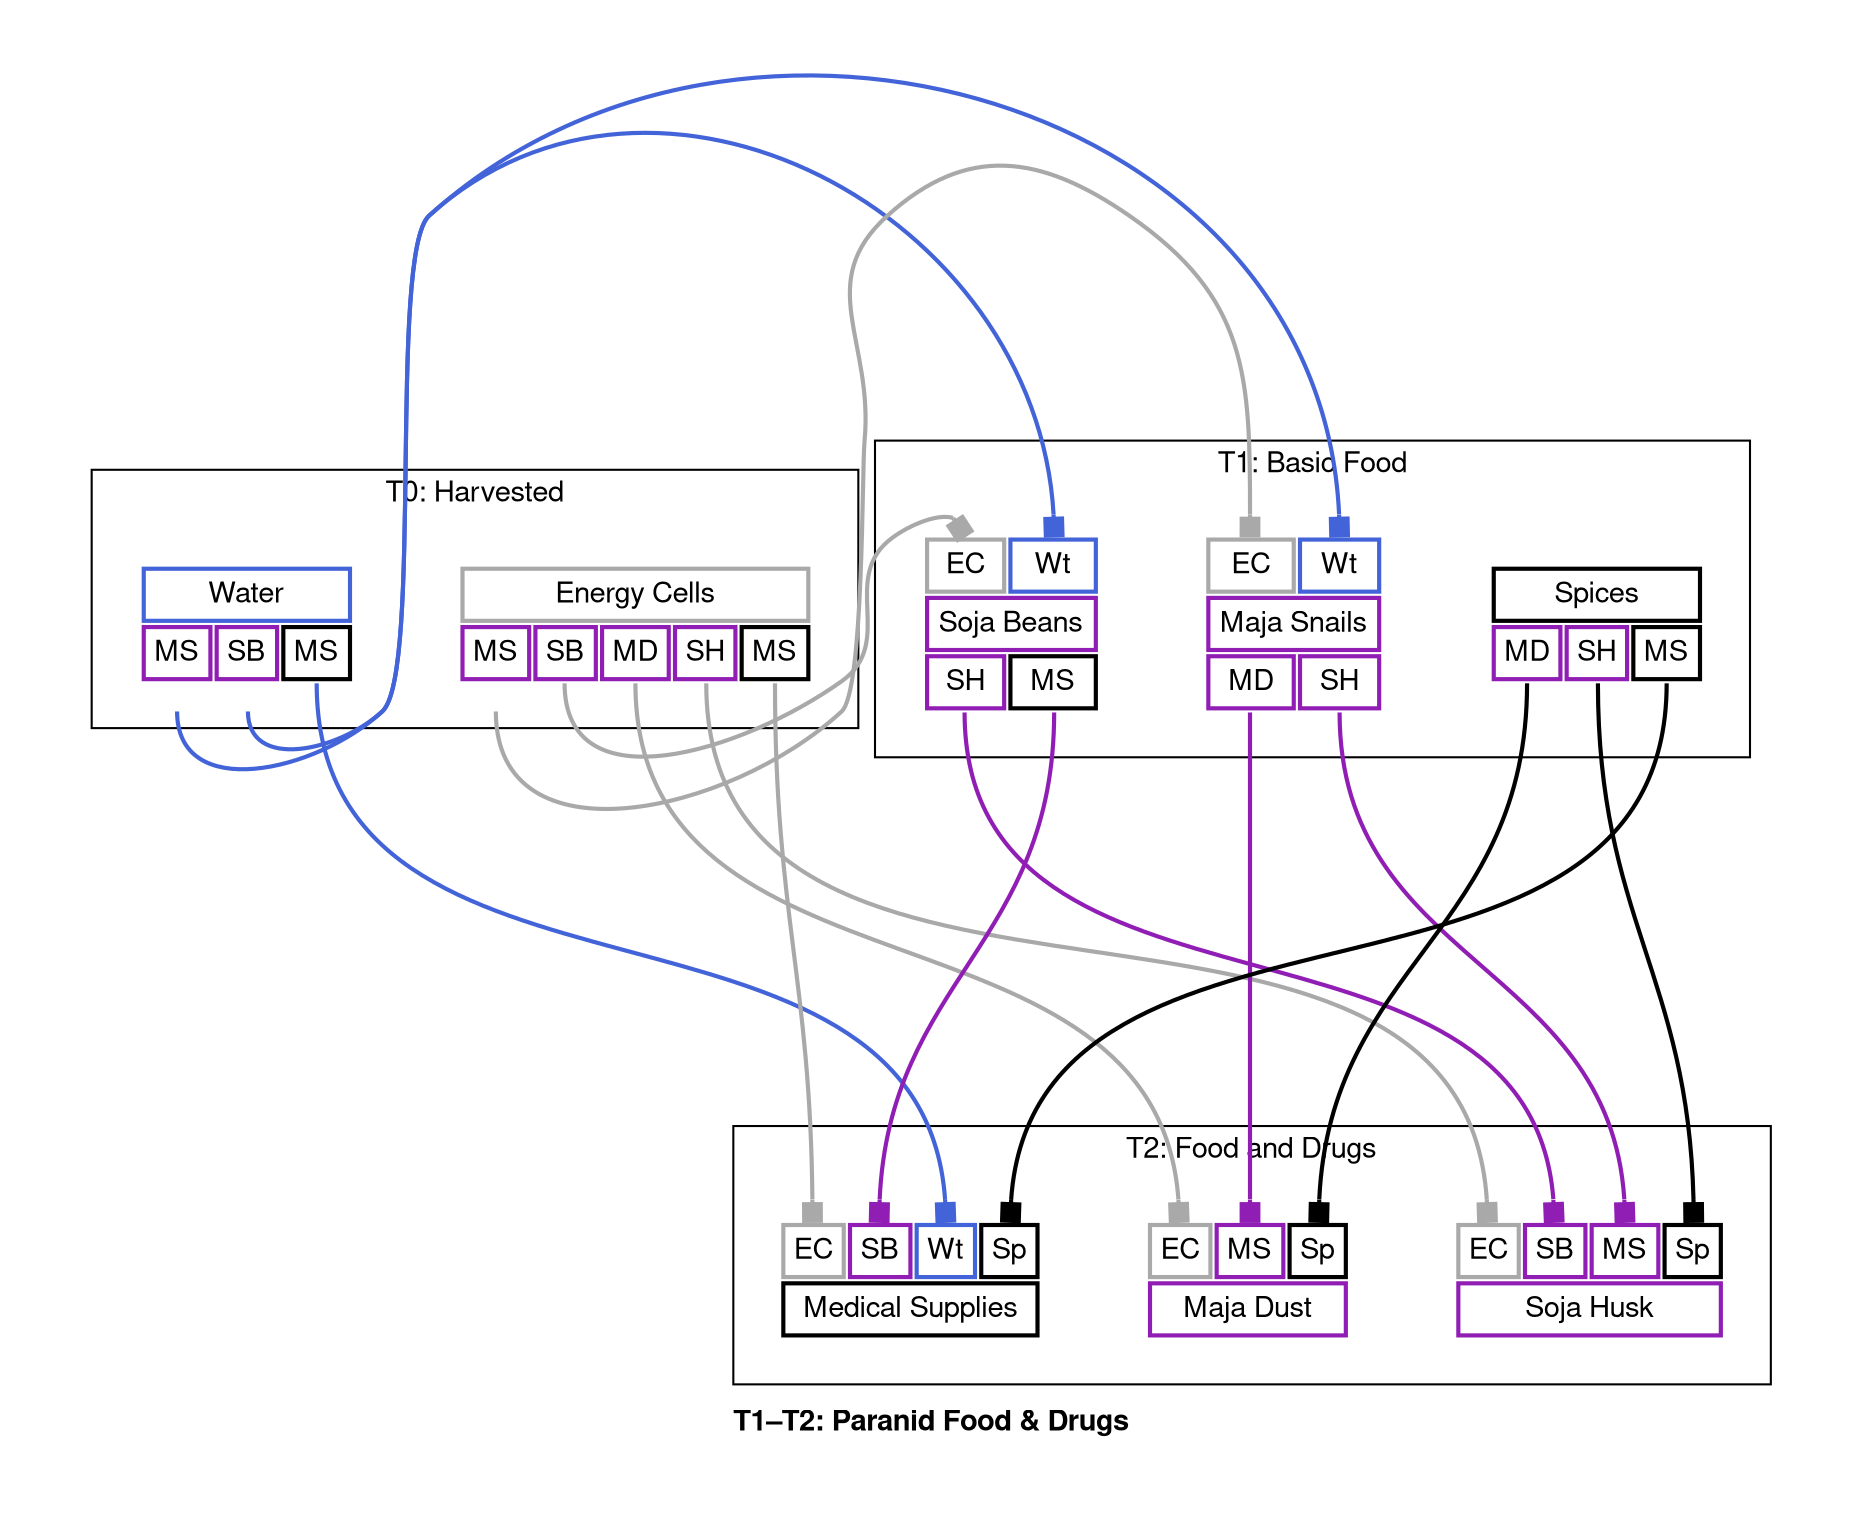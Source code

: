 digraph "X4 Economy" {
	edge [arrowType=normal]
	compound=true fontname="Helvetica,Arial,sans-serif"
	label=<<b>T1–T2: Paranid Food &amp; Drugs</b>>
	graph [nodesep=0.3 pad=0.5 ranksep=3]
	node [color=slategray1 fontname="Helvetica,Arial,sans-serif" margin=0.2 penwidth=2.0 shape=plaintext]
	edge [arrowhead=normal arrowsize=1.0 fontname="Helvetica,Arial,sans-serif" headport=n penwidth=2.0 tailport=s]
	subgraph 0 {
		cluster=true label="T0: Harvested"
		water [label=<<table border="0" cellborder="2" cellpadding="4" cellspacing="1" fixedsize="false" id="water" port="output">
  
  <tr>
    <td align="text" bgcolor="white" color="#4363d8" colspan="3">Water</td>
  </tr>
  
    <tr>
      
        <td align="text" bgcolor="white" color="#911eb4" port="maja_snails">MS</td>
      
        <td align="text" bgcolor="white" color="#911eb4" port="soja_beans">SB</td>
      
        <td align="text" bgcolor="white" color="#000000" port="medical_supplies">MS</td>
      
    </tr>
  
</table>>]
		energy_cells [label=<<table border="0" cellborder="2" cellpadding="4" cellspacing="1" fixedsize="false" id="energy_cells" port="output">
  
  <tr>
    <td align="text" bgcolor="white" color="#a9a9a9" colspan="5">Energy Cells</td>
  </tr>
  
    <tr>
      
        <td align="text" bgcolor="white" color="#911eb4" port="maja_snails">MS</td>
      
        <td align="text" bgcolor="white" color="#911eb4" port="soja_beans">SB</td>
      
        <td align="text" bgcolor="white" color="#911eb4" port="maja_dust">MD</td>
      
        <td align="text" bgcolor="white" color="#911eb4" port="soja_husk">SH</td>
      
        <td align="text" bgcolor="white" color="#000000" port="medical_supplies">MS</td>
      
    </tr>
  
</table>>]
	}
	subgraph 1 {
		cluster=true label="T1: Basic Food"
		maja_snails [label=<<table border="0" cellborder="2" cellpadding="4" cellspacing="1" fixedsize="false" id="maja_snails" port="output">
  
    <tr>
      
        <td align="text" bgcolor="white" color="#a9a9a9" port="energy_cells">EC</td>
      
        <td align="text" bgcolor="white" color="#4363d8" port="water">Wt</td>
      
    </tr>
  
  <tr>
    <td align="text" bgcolor="white" color="#911eb4" colspan="2">Maja Snails</td>
  </tr>
  
    <tr>
      
        <td align="text" bgcolor="white" color="#911eb4" port="maja_dust">MD</td>
      
        <td align="text" bgcolor="white" color="#911eb4" port="soja_husk">SH</td>
      
    </tr>
  
</table>>]
		soja_beans [label=<<table border="0" cellborder="2" cellpadding="4" cellspacing="1" fixedsize="false" id="soja_beans" port="output">
  
    <tr>
      
        <td align="text" bgcolor="white" color="#a9a9a9" port="energy_cells">EC</td>
      
        <td align="text" bgcolor="white" color="#4363d8" port="water">Wt</td>
      
    </tr>
  
  <tr>
    <td align="text" bgcolor="white" color="#911eb4" colspan="2">Soja Beans</td>
  </tr>
  
    <tr>
      
        <td align="text" bgcolor="white" color="#911eb4" port="soja_husk">SH</td>
      
        <td align="text" bgcolor="white" color="#000000" port="medical_supplies">MS</td>
      
    </tr>
  
</table>>]
		spices [label=<<table border="0" cellborder="2" cellpadding="4" cellspacing="1" fixedsize="false" id="spices" port="output">
  
  <tr>
    <td align="text" bgcolor="white" color="#000000" colspan="3">Spices</td>
  </tr>
  
    <tr>
      
        <td align="text" bgcolor="white" color="#911eb4" port="maja_dust">MD</td>
      
        <td align="text" bgcolor="white" color="#911eb4" port="soja_husk">SH</td>
      
        <td align="text" bgcolor="white" color="#000000" port="medical_supplies">MS</td>
      
    </tr>
  
</table>>]
	}
	subgraph 2 {
		cluster=true label="T2: Food and Drugs"
		maja_dust [label=<<table border="0" cellborder="2" cellpadding="4" cellspacing="1" fixedsize="false" id="maja_dust" port="output">
  
    <tr>
      
        <td align="text" bgcolor="white" color="#a9a9a9" port="energy_cells">EC</td>
      
        <td align="text" bgcolor="white" color="#911eb4" port="maja_snails">MS</td>
      
        <td align="text" bgcolor="white" color="#000000" port="spices">Sp</td>
      
    </tr>
  
  <tr>
    <td align="text" bgcolor="white" color="#911eb4" colspan="3">Maja Dust</td>
  </tr>
  
</table>>]
		soja_husk [label=<<table border="0" cellborder="2" cellpadding="4" cellspacing="1" fixedsize="false" id="soja_husk" port="output">
  
    <tr>
      
        <td align="text" bgcolor="white" color="#a9a9a9" port="energy_cells">EC</td>
      
        <td align="text" bgcolor="white" color="#911eb4" port="soja_beans">SB</td>
      
        <td align="text" bgcolor="white" color="#911eb4" port="maja_snails">MS</td>
      
        <td align="text" bgcolor="white" color="#000000" port="spices">Sp</td>
      
    </tr>
  
  <tr>
    <td align="text" bgcolor="white" color="#911eb4" colspan="4">Soja Husk</td>
  </tr>
  
</table>>]
		medical_supplies [label=<<table border="0" cellborder="2" cellpadding="4" cellspacing="1" fixedsize="false" id="medical_supplies" port="output">
  
    <tr>
      
        <td align="text" bgcolor="white" color="#a9a9a9" port="energy_cells">EC</td>
      
        <td align="text" bgcolor="white" color="#911eb4" port="soja_beans">SB</td>
      
        <td align="text" bgcolor="white" color="#4363d8" port="water">Wt</td>
      
        <td align="text" bgcolor="white" color="#000000" port="spices">Sp</td>
      
    </tr>
  
  <tr>
    <td align="text" bgcolor="white" color="#000000" colspan="4">Medical Supplies</td>
  </tr>
  
</table>>]
	}
	energy_cells:maja_snails:s -> maja_snails:energy_cells:n [arrowhead=box color="#a9a9a9" weight=0.1]
	water:maja_snails:s -> maja_snails:water:n [arrowhead=box color="#4363d8" weight=0.1]
	energy_cells:soja_beans:s -> soja_beans:energy_cells:n [arrowhead=box color="#a9a9a9" weight=0.1]
	water:soja_beans:s -> soja_beans:water:n [arrowhead=box color="#4363d8" weight=0.1]
	energy_cells:maja_dust:s -> maja_dust:energy_cells:n [arrowhead=box color="#a9a9a9" weight=0.1]
	maja_snails:maja_dust:s -> maja_dust:maja_snails:n [arrowhead=box color="#911eb4" weight=1.0]
	spices:maja_dust:s -> maja_dust:spices:n [arrowhead=box color="#000000" weight=1.0]
	energy_cells:soja_husk:s -> soja_husk:energy_cells:n [arrowhead=box color="#a9a9a9" weight=0.1]
	maja_snails:soja_husk:s -> soja_husk:maja_snails:n [arrowhead=box color="#911eb4" weight=1.0]
	soja_beans:soja_husk:s -> soja_husk:soja_beans:n [arrowhead=box color="#911eb4" weight=1.0]
	spices:soja_husk:s -> soja_husk:spices:n [arrowhead=box color="#000000" weight=1.0]
	energy_cells:medical_supplies:s -> medical_supplies:energy_cells:n [arrowhead=box color="#a9a9a9" weight=0.1]
	soja_beans:medical_supplies:s -> medical_supplies:soja_beans:n [arrowhead=box color="#911eb4" weight=1.0]
	spices:medical_supplies:s -> medical_supplies:spices:n [arrowhead=box color="#000000" weight=1.0]
	water:medical_supplies:s -> medical_supplies:water:n [arrowhead=box color="#4363d8" weight=0.1]
}
